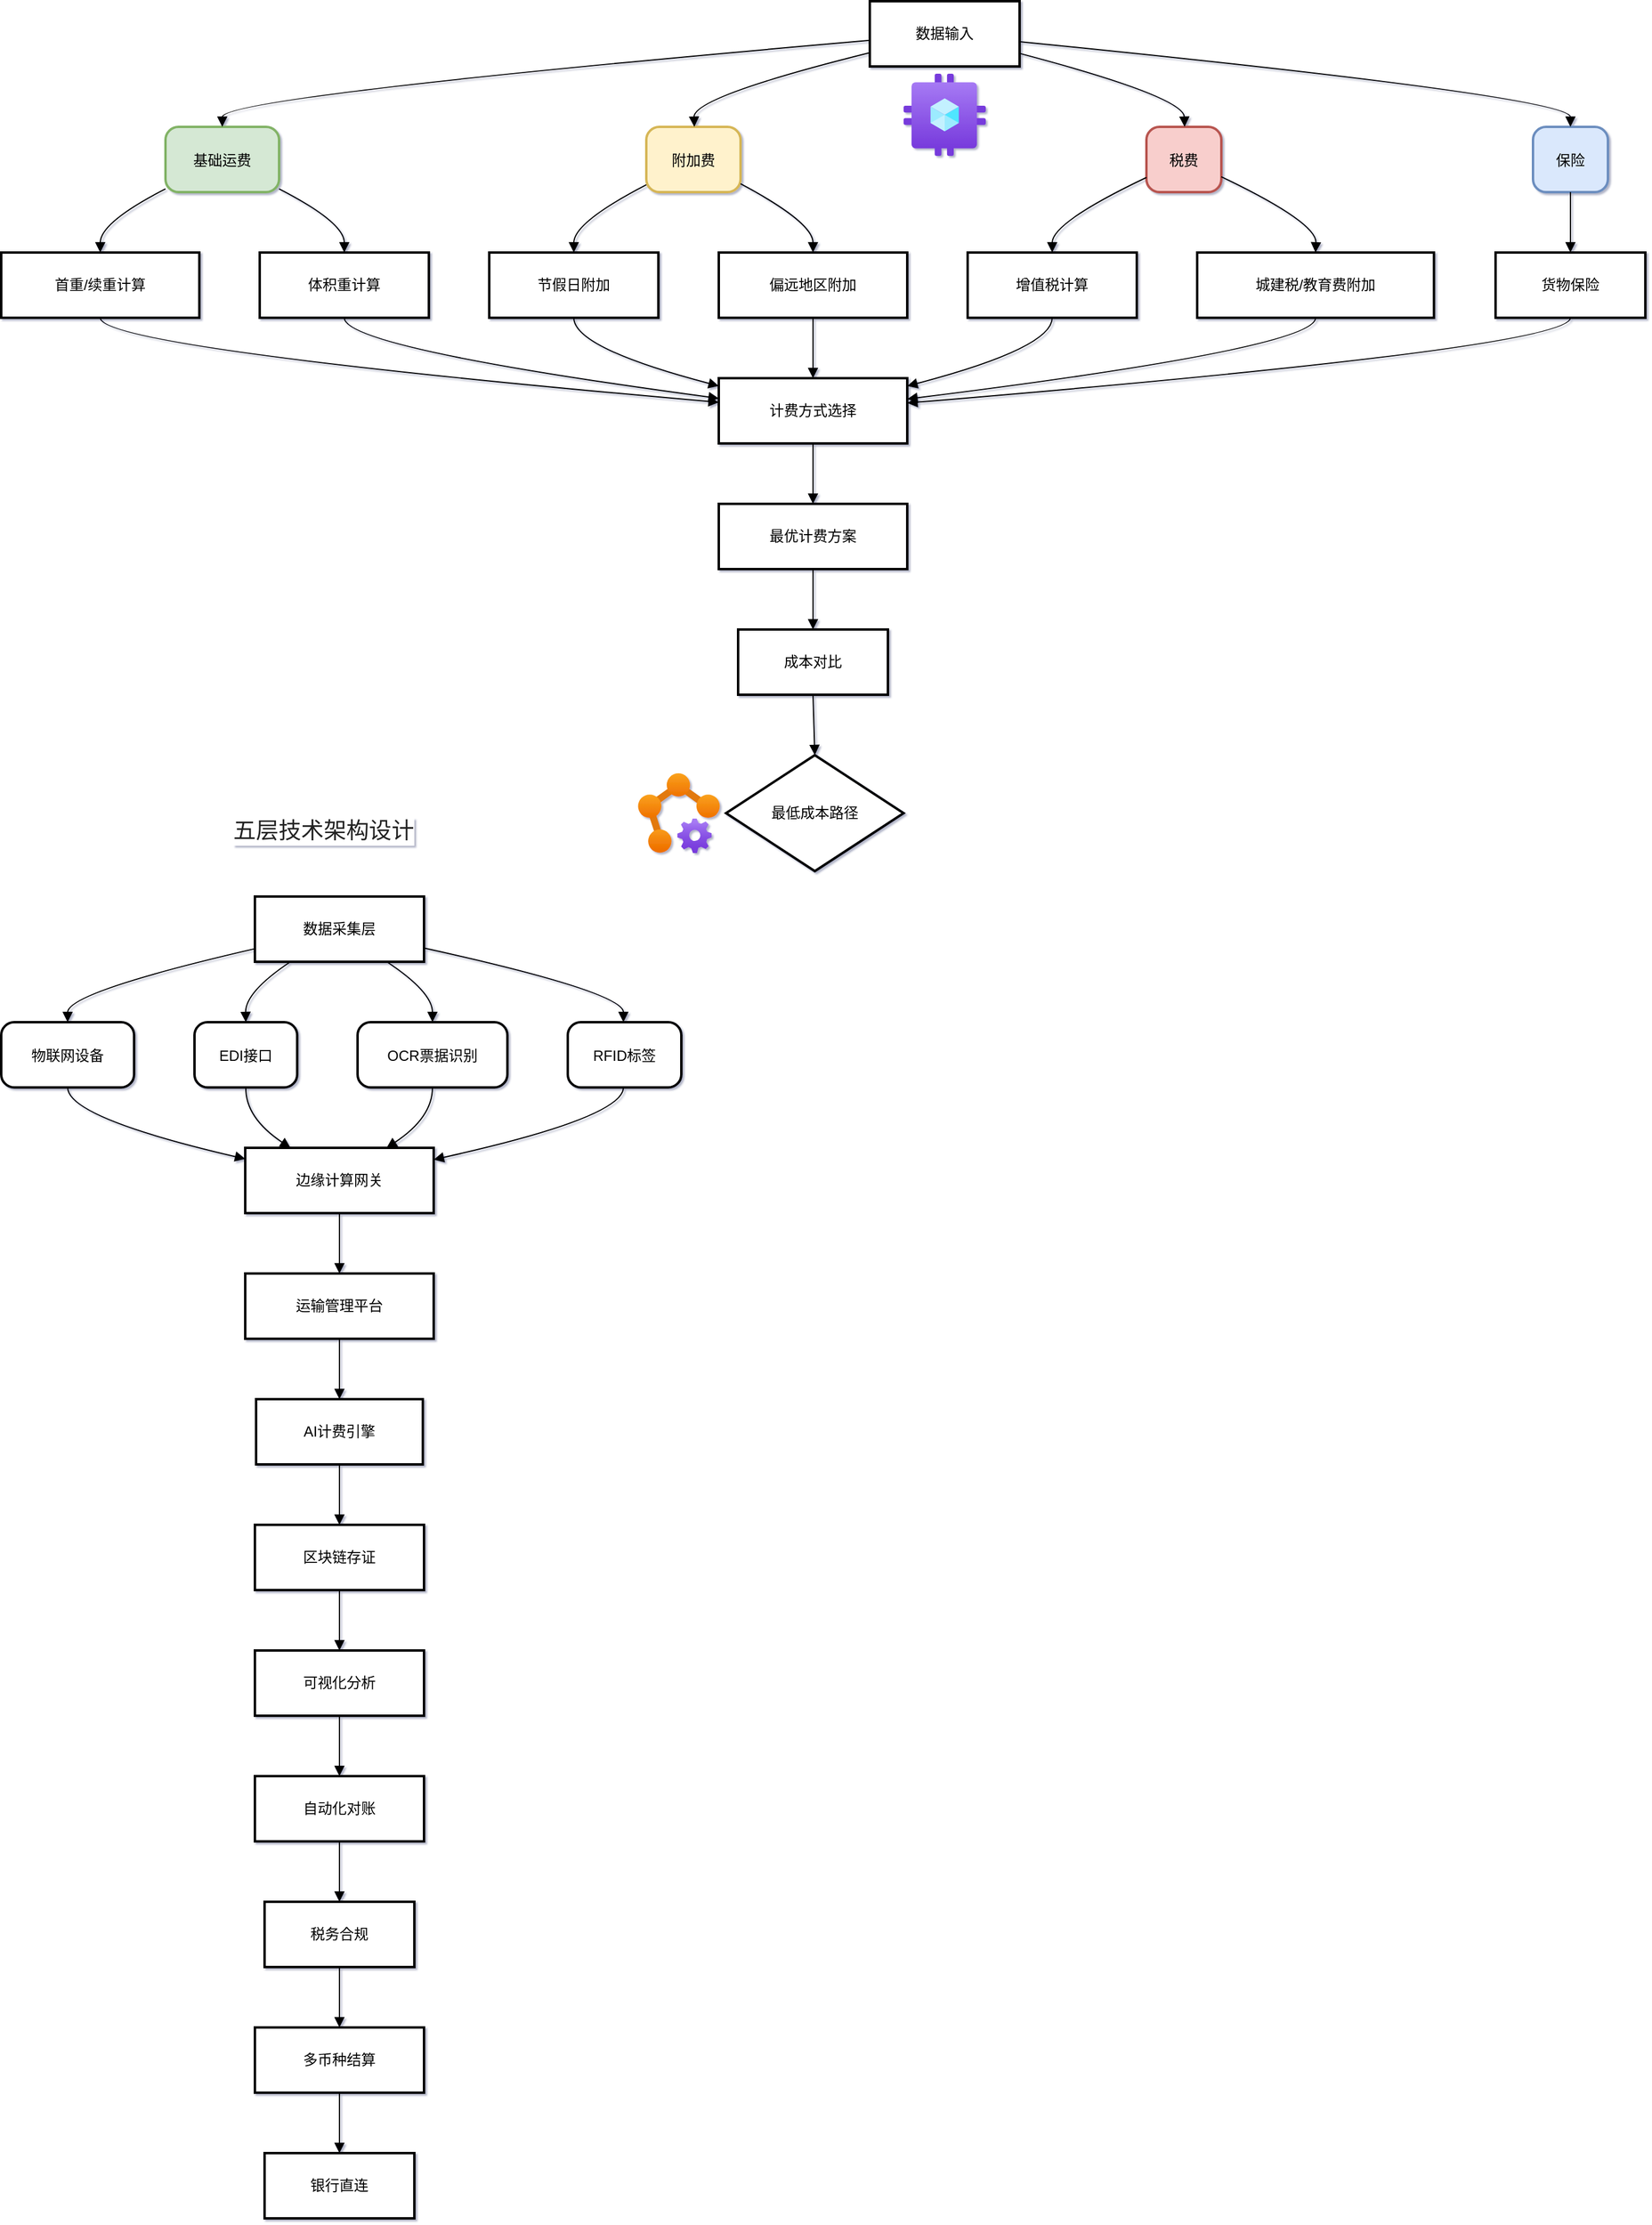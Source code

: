 <mxfile version="26.1.0">
  <diagram name="第 1 页" id="s2zsoTd08OsEWJ79VfwP">
    <mxGraphModel dx="1606" dy="1163" grid="0" gridSize="10" guides="1" tooltips="1" connect="1" arrows="1" fold="1" page="1" pageScale="1" pageWidth="827" pageHeight="1169" background="none" math="0" shadow="1">
      <root>
        <mxCell id="0" />
        <mxCell id="1" parent="0" />
        <mxCell id="xq2g6MedZjjFbTOwL8Yl-2" value="数据输入" style="whiteSpace=wrap;strokeWidth=2;" vertex="1" parent="1">
          <mxGeometry x="739" y="20" width="124" height="54" as="geometry" />
        </mxCell>
        <mxCell id="xq2g6MedZjjFbTOwL8Yl-3" value="基础运费" style="rounded=1;arcSize=20;strokeWidth=2;fillColor=#d5e8d4;strokeColor=#82b366;" vertex="1" parent="1">
          <mxGeometry x="156" y="124" width="94" height="54" as="geometry" />
        </mxCell>
        <mxCell id="xq2g6MedZjjFbTOwL8Yl-4" value="附加费" style="rounded=1;arcSize=20;strokeWidth=2;fillColor=#fff2cc;strokeColor=#d6b656;" vertex="1" parent="1">
          <mxGeometry x="554" y="124" width="78" height="54" as="geometry" />
        </mxCell>
        <mxCell id="xq2g6MedZjjFbTOwL8Yl-5" value="税费" style="rounded=1;arcSize=20;strokeWidth=2;fillColor=#f8cecc;strokeColor=#b85450;" vertex="1" parent="1">
          <mxGeometry x="968" y="124" width="62" height="54" as="geometry" />
        </mxCell>
        <mxCell id="xq2g6MedZjjFbTOwL8Yl-6" value="保险" style="rounded=1;arcSize=20;strokeWidth=2;fillColor=#dae8fc;strokeColor=#6c8ebf;" vertex="1" parent="1">
          <mxGeometry x="1288" y="124" width="62" height="54" as="geometry" />
        </mxCell>
        <mxCell id="xq2g6MedZjjFbTOwL8Yl-7" value="首重/续重计算" style="whiteSpace=wrap;strokeWidth=2;" vertex="1" parent="1">
          <mxGeometry x="20" y="228" width="164" height="54" as="geometry" />
        </mxCell>
        <mxCell id="xq2g6MedZjjFbTOwL8Yl-8" value="体积重计算" style="whiteSpace=wrap;strokeWidth=2;" vertex="1" parent="1">
          <mxGeometry x="234" y="228" width="140" height="54" as="geometry" />
        </mxCell>
        <mxCell id="xq2g6MedZjjFbTOwL8Yl-9" value="节假日附加" style="whiteSpace=wrap;strokeWidth=2;" vertex="1" parent="1">
          <mxGeometry x="424" y="228" width="140" height="54" as="geometry" />
        </mxCell>
        <mxCell id="xq2g6MedZjjFbTOwL8Yl-10" value="偏远地区附加" style="whiteSpace=wrap;strokeWidth=2;" vertex="1" parent="1">
          <mxGeometry x="614" y="228" width="156" height="54" as="geometry" />
        </mxCell>
        <mxCell id="xq2g6MedZjjFbTOwL8Yl-11" value="增值税计算" style="whiteSpace=wrap;strokeWidth=2;" vertex="1" parent="1">
          <mxGeometry x="820" y="228" width="140" height="54" as="geometry" />
        </mxCell>
        <mxCell id="xq2g6MedZjjFbTOwL8Yl-12" value="城建税/教育费附加" style="whiteSpace=wrap;strokeWidth=2;" vertex="1" parent="1">
          <mxGeometry x="1010" y="228" width="196" height="54" as="geometry" />
        </mxCell>
        <mxCell id="xq2g6MedZjjFbTOwL8Yl-13" value="货物保险" style="whiteSpace=wrap;strokeWidth=2;" vertex="1" parent="1">
          <mxGeometry x="1257" y="228" width="124" height="54" as="geometry" />
        </mxCell>
        <mxCell id="xq2g6MedZjjFbTOwL8Yl-14" value="计费方式选择" style="whiteSpace=wrap;strokeWidth=2;" vertex="1" parent="1">
          <mxGeometry x="614" y="332" width="156" height="54" as="geometry" />
        </mxCell>
        <mxCell id="xq2g6MedZjjFbTOwL8Yl-15" value="最优计费方案" style="whiteSpace=wrap;strokeWidth=2;rounded=0;shadow=0;glass=0;" vertex="1" parent="1">
          <mxGeometry x="614" y="436" width="156" height="54" as="geometry" />
        </mxCell>
        <mxCell id="xq2g6MedZjjFbTOwL8Yl-16" value="成本对比" style="whiteSpace=wrap;strokeWidth=2;" vertex="1" parent="1">
          <mxGeometry x="630" y="540" width="124" height="54" as="geometry" />
        </mxCell>
        <mxCell id="xq2g6MedZjjFbTOwL8Yl-17" value="最低成本路径" style="rhombus;strokeWidth=2;whiteSpace=wrap;" vertex="1" parent="1">
          <mxGeometry x="620" y="644" width="147" height="96" as="geometry" />
        </mxCell>
        <mxCell id="xq2g6MedZjjFbTOwL8Yl-18" value="" style="curved=1;startArrow=none;endArrow=block;exitX=0;exitY=0.6;entryX=0.5;entryY=0;rounded=0;" edge="1" parent="1" source="xq2g6MedZjjFbTOwL8Yl-2" target="xq2g6MedZjjFbTOwL8Yl-3">
          <mxGeometry relative="1" as="geometry">
            <Array as="points">
              <mxPoint x="203" y="99" />
            </Array>
          </mxGeometry>
        </mxCell>
        <mxCell id="xq2g6MedZjjFbTOwL8Yl-19" value="" style="curved=1;startArrow=none;endArrow=block;exitX=0;exitY=0.79;entryX=0.51;entryY=0;rounded=0;" edge="1" parent="1" source="xq2g6MedZjjFbTOwL8Yl-2" target="xq2g6MedZjjFbTOwL8Yl-4">
          <mxGeometry relative="1" as="geometry">
            <Array as="points">
              <mxPoint x="593" y="99" />
            </Array>
          </mxGeometry>
        </mxCell>
        <mxCell id="xq2g6MedZjjFbTOwL8Yl-20" value="" style="curved=1;startArrow=none;endArrow=block;exitX=1;exitY=0.8;entryX=0.51;entryY=0;rounded=0;" edge="1" parent="1" source="xq2g6MedZjjFbTOwL8Yl-2" target="xq2g6MedZjjFbTOwL8Yl-5">
          <mxGeometry relative="1" as="geometry">
            <Array as="points">
              <mxPoint x="999" y="99" />
            </Array>
          </mxGeometry>
        </mxCell>
        <mxCell id="xq2g6MedZjjFbTOwL8Yl-21" value="" style="curved=1;startArrow=none;endArrow=block;exitX=1;exitY=0.62;entryX=0.5;entryY=0;rounded=0;" edge="1" parent="1" source="xq2g6MedZjjFbTOwL8Yl-2" target="xq2g6MedZjjFbTOwL8Yl-6">
          <mxGeometry relative="1" as="geometry">
            <Array as="points">
              <mxPoint x="1319" y="99" />
            </Array>
          </mxGeometry>
        </mxCell>
        <mxCell id="xq2g6MedZjjFbTOwL8Yl-22" value="" style="curved=1;startArrow=none;endArrow=block;exitX=0;exitY=0.95;entryX=0.5;entryY=0;rounded=0;" edge="1" parent="1" source="xq2g6MedZjjFbTOwL8Yl-3" target="xq2g6MedZjjFbTOwL8Yl-7">
          <mxGeometry relative="1" as="geometry">
            <Array as="points">
              <mxPoint x="102" y="203" />
            </Array>
          </mxGeometry>
        </mxCell>
        <mxCell id="xq2g6MedZjjFbTOwL8Yl-23" value="" style="curved=1;startArrow=none;endArrow=block;exitX=1;exitY=0.95;entryX=0.5;entryY=0;rounded=0;" edge="1" parent="1" source="xq2g6MedZjjFbTOwL8Yl-3" target="xq2g6MedZjjFbTOwL8Yl-8">
          <mxGeometry relative="1" as="geometry">
            <Array as="points">
              <mxPoint x="304" y="203" />
            </Array>
          </mxGeometry>
        </mxCell>
        <mxCell id="xq2g6MedZjjFbTOwL8Yl-24" value="" style="curved=1;startArrow=none;endArrow=block;exitX=0.01;exitY=0.88;entryX=0.5;entryY=0;rounded=0;" edge="1" parent="1" source="xq2g6MedZjjFbTOwL8Yl-4" target="xq2g6MedZjjFbTOwL8Yl-9">
          <mxGeometry relative="1" as="geometry">
            <Array as="points">
              <mxPoint x="494" y="203" />
            </Array>
          </mxGeometry>
        </mxCell>
        <mxCell id="xq2g6MedZjjFbTOwL8Yl-25" value="" style="curved=1;startArrow=none;endArrow=block;exitX=1.01;exitY=0.88;entryX=0.5;entryY=0;rounded=0;" edge="1" parent="1" source="xq2g6MedZjjFbTOwL8Yl-4" target="xq2g6MedZjjFbTOwL8Yl-10">
          <mxGeometry relative="1" as="geometry">
            <Array as="points">
              <mxPoint x="692" y="203" />
            </Array>
          </mxGeometry>
        </mxCell>
        <mxCell id="xq2g6MedZjjFbTOwL8Yl-26" value="" style="curved=1;startArrow=none;endArrow=block;exitX=0.01;exitY=0.77;entryX=0.5;entryY=0;rounded=0;" edge="1" parent="1" source="xq2g6MedZjjFbTOwL8Yl-5" target="xq2g6MedZjjFbTOwL8Yl-11">
          <mxGeometry relative="1" as="geometry">
            <Array as="points">
              <mxPoint x="890" y="203" />
            </Array>
          </mxGeometry>
        </mxCell>
        <mxCell id="xq2g6MedZjjFbTOwL8Yl-27" value="" style="curved=1;startArrow=none;endArrow=block;exitX=1.01;exitY=0.77;entryX=0.5;entryY=0;rounded=0;" edge="1" parent="1" source="xq2g6MedZjjFbTOwL8Yl-5" target="xq2g6MedZjjFbTOwL8Yl-12">
          <mxGeometry relative="1" as="geometry">
            <Array as="points">
              <mxPoint x="1109" y="203" />
            </Array>
          </mxGeometry>
        </mxCell>
        <mxCell id="xq2g6MedZjjFbTOwL8Yl-28" value="" style="curved=1;startArrow=none;endArrow=block;exitX=0.5;exitY=1;entryX=0.5;entryY=0;rounded=0;" edge="1" parent="1" source="xq2g6MedZjjFbTOwL8Yl-6" target="xq2g6MedZjjFbTOwL8Yl-13">
          <mxGeometry relative="1" as="geometry">
            <Array as="points" />
          </mxGeometry>
        </mxCell>
        <mxCell id="xq2g6MedZjjFbTOwL8Yl-29" value="" style="curved=1;startArrow=none;endArrow=block;exitX=0.5;exitY=1;entryX=0;entryY=0.37;rounded=0;" edge="1" parent="1" source="xq2g6MedZjjFbTOwL8Yl-7" target="xq2g6MedZjjFbTOwL8Yl-14">
          <mxGeometry relative="1" as="geometry">
            <Array as="points">
              <mxPoint x="102" y="307" />
            </Array>
          </mxGeometry>
        </mxCell>
        <mxCell id="xq2g6MedZjjFbTOwL8Yl-30" value="" style="curved=1;startArrow=none;endArrow=block;exitX=0.5;exitY=1;entryX=0;entryY=0.31;rounded=0;" edge="1" parent="1" source="xq2g6MedZjjFbTOwL8Yl-8" target="xq2g6MedZjjFbTOwL8Yl-14">
          <mxGeometry relative="1" as="geometry">
            <Array as="points">
              <mxPoint x="304" y="307" />
            </Array>
          </mxGeometry>
        </mxCell>
        <mxCell id="xq2g6MedZjjFbTOwL8Yl-31" value="" style="curved=1;startArrow=none;endArrow=block;exitX=0.5;exitY=1;entryX=0;entryY=0.12;rounded=0;" edge="1" parent="1" source="xq2g6MedZjjFbTOwL8Yl-9" target="xq2g6MedZjjFbTOwL8Yl-14">
          <mxGeometry relative="1" as="geometry">
            <Array as="points">
              <mxPoint x="494" y="307" />
            </Array>
          </mxGeometry>
        </mxCell>
        <mxCell id="xq2g6MedZjjFbTOwL8Yl-32" value="" style="curved=1;startArrow=none;endArrow=block;exitX=0.5;exitY=1;entryX=0.5;entryY=0;rounded=0;" edge="1" parent="1" source="xq2g6MedZjjFbTOwL8Yl-10" target="xq2g6MedZjjFbTOwL8Yl-14">
          <mxGeometry relative="1" as="geometry">
            <Array as="points" />
          </mxGeometry>
        </mxCell>
        <mxCell id="xq2g6MedZjjFbTOwL8Yl-33" value="" style="curved=1;startArrow=none;endArrow=block;exitX=0.5;exitY=1;entryX=1;entryY=0.12;rounded=0;" edge="1" parent="1" source="xq2g6MedZjjFbTOwL8Yl-11" target="xq2g6MedZjjFbTOwL8Yl-14">
          <mxGeometry relative="1" as="geometry">
            <Array as="points">
              <mxPoint x="890" y="307" />
            </Array>
          </mxGeometry>
        </mxCell>
        <mxCell id="xq2g6MedZjjFbTOwL8Yl-34" value="" style="curved=1;startArrow=none;endArrow=block;exitX=0.5;exitY=1;entryX=1;entryY=0.32;rounded=0;" edge="1" parent="1" source="xq2g6MedZjjFbTOwL8Yl-12" target="xq2g6MedZjjFbTOwL8Yl-14">
          <mxGeometry relative="1" as="geometry">
            <Array as="points">
              <mxPoint x="1109" y="307" />
            </Array>
          </mxGeometry>
        </mxCell>
        <mxCell id="xq2g6MedZjjFbTOwL8Yl-35" value="" style="curved=1;startArrow=none;endArrow=block;exitX=0.5;exitY=1;entryX=1;entryY=0.38;rounded=0;" edge="1" parent="1" source="xq2g6MedZjjFbTOwL8Yl-13" target="xq2g6MedZjjFbTOwL8Yl-14">
          <mxGeometry relative="1" as="geometry">
            <Array as="points">
              <mxPoint x="1319" y="307" />
            </Array>
          </mxGeometry>
        </mxCell>
        <mxCell id="xq2g6MedZjjFbTOwL8Yl-36" value="" style="curved=1;startArrow=none;endArrow=block;exitX=0.5;exitY=1;entryX=0.5;entryY=0;rounded=0;" edge="1" parent="1" source="xq2g6MedZjjFbTOwL8Yl-14" target="xq2g6MedZjjFbTOwL8Yl-15">
          <mxGeometry relative="1" as="geometry">
            <Array as="points" />
          </mxGeometry>
        </mxCell>
        <mxCell id="xq2g6MedZjjFbTOwL8Yl-37" value="" style="curved=1;startArrow=none;endArrow=block;exitX=0.5;exitY=1;entryX=0.5;entryY=0;rounded=0;" edge="1" parent="1" source="xq2g6MedZjjFbTOwL8Yl-15" target="xq2g6MedZjjFbTOwL8Yl-16">
          <mxGeometry relative="1" as="geometry">
            <Array as="points" />
          </mxGeometry>
        </mxCell>
        <mxCell id="xq2g6MedZjjFbTOwL8Yl-38" value="" style="curved=1;startArrow=none;endArrow=block;exitX=0.5;exitY=1;entryX=0.5;entryY=0;rounded=0;" edge="1" parent="1" source="xq2g6MedZjjFbTOwL8Yl-16" target="xq2g6MedZjjFbTOwL8Yl-17">
          <mxGeometry relative="1" as="geometry">
            <Array as="points" />
          </mxGeometry>
        </mxCell>
        <mxCell id="xq2g6MedZjjFbTOwL8Yl-39" value="" style="image;aspect=fixed;html=1;points=[];align=center;fontSize=12;image=img/lib/azure2/compute/Azure_Compute_Galleries.svg;" vertex="1" parent="1">
          <mxGeometry x="767" y="80" width="68" height="68" as="geometry" />
        </mxCell>
        <mxCell id="xq2g6MedZjjFbTOwL8Yl-40" value="" style="image;aspect=fixed;html=1;points=[];align=center;fontSize=12;image=img/lib/azure2/compute/Managed_Service_Fabric.svg;" vertex="1" parent="1">
          <mxGeometry x="547" y="659" width="68" height="66" as="geometry" />
        </mxCell>
        <mxCell id="xq2g6MedZjjFbTOwL8Yl-41" value="数据采集层" style="whiteSpace=wrap;strokeWidth=2;" vertex="1" parent="1">
          <mxGeometry x="230" y="761" width="140" height="54" as="geometry" />
        </mxCell>
        <mxCell id="xq2g6MedZjjFbTOwL8Yl-42" value="物联网设备" style="rounded=1;arcSize=20;strokeWidth=2" vertex="1" parent="1">
          <mxGeometry x="20" y="865" width="110" height="54" as="geometry" />
        </mxCell>
        <mxCell id="xq2g6MedZjjFbTOwL8Yl-43" value="EDI接口" style="rounded=1;arcSize=20;strokeWidth=2" vertex="1" parent="1">
          <mxGeometry x="180" y="865" width="85" height="54" as="geometry" />
        </mxCell>
        <mxCell id="xq2g6MedZjjFbTOwL8Yl-44" value="OCR票据识别" style="rounded=1;arcSize=20;strokeWidth=2" vertex="1" parent="1">
          <mxGeometry x="315" y="865" width="124" height="54" as="geometry" />
        </mxCell>
        <mxCell id="xq2g6MedZjjFbTOwL8Yl-45" value="RFID标签" style="rounded=1;arcSize=20;strokeWidth=2" vertex="1" parent="1">
          <mxGeometry x="489" y="865" width="94" height="54" as="geometry" />
        </mxCell>
        <mxCell id="xq2g6MedZjjFbTOwL8Yl-46" value="边缘计算网关" style="whiteSpace=wrap;strokeWidth=2;" vertex="1" parent="1">
          <mxGeometry x="222" y="969" width="156" height="54" as="geometry" />
        </mxCell>
        <mxCell id="xq2g6MedZjjFbTOwL8Yl-47" value="运输管理平台" style="whiteSpace=wrap;strokeWidth=2;" vertex="1" parent="1">
          <mxGeometry x="222" y="1073" width="156" height="54" as="geometry" />
        </mxCell>
        <mxCell id="xq2g6MedZjjFbTOwL8Yl-48" value="AI计费引擎" style="whiteSpace=wrap;strokeWidth=2;" vertex="1" parent="1">
          <mxGeometry x="231" y="1177" width="138" height="54" as="geometry" />
        </mxCell>
        <mxCell id="xq2g6MedZjjFbTOwL8Yl-49" value="区块链存证" style="whiteSpace=wrap;strokeWidth=2;" vertex="1" parent="1">
          <mxGeometry x="230" y="1281" width="140" height="54" as="geometry" />
        </mxCell>
        <mxCell id="xq2g6MedZjjFbTOwL8Yl-50" value="可视化分析" style="whiteSpace=wrap;strokeWidth=2;" vertex="1" parent="1">
          <mxGeometry x="230" y="1385" width="140" height="54" as="geometry" />
        </mxCell>
        <mxCell id="xq2g6MedZjjFbTOwL8Yl-51" value="自动化对账" style="whiteSpace=wrap;strokeWidth=2;" vertex="1" parent="1">
          <mxGeometry x="230" y="1489" width="140" height="54" as="geometry" />
        </mxCell>
        <mxCell id="xq2g6MedZjjFbTOwL8Yl-52" value="税务合规" style="whiteSpace=wrap;strokeWidth=2;" vertex="1" parent="1">
          <mxGeometry x="238" y="1593" width="124" height="54" as="geometry" />
        </mxCell>
        <mxCell id="xq2g6MedZjjFbTOwL8Yl-53" value="多币种结算" style="whiteSpace=wrap;strokeWidth=2;" vertex="1" parent="1">
          <mxGeometry x="230" y="1697" width="140" height="54" as="geometry" />
        </mxCell>
        <mxCell id="xq2g6MedZjjFbTOwL8Yl-54" value="银行直连" style="whiteSpace=wrap;strokeWidth=2;" vertex="1" parent="1">
          <mxGeometry x="238" y="1801" width="124" height="54" as="geometry" />
        </mxCell>
        <mxCell id="xq2g6MedZjjFbTOwL8Yl-55" value="" style="curved=1;startArrow=none;endArrow=block;exitX=0;exitY=0.8;entryX=0.5;entryY=0;rounded=0;" edge="1" parent="1" source="xq2g6MedZjjFbTOwL8Yl-41" target="xq2g6MedZjjFbTOwL8Yl-42">
          <mxGeometry relative="1" as="geometry">
            <Array as="points">
              <mxPoint x="75" y="840" />
            </Array>
          </mxGeometry>
        </mxCell>
        <mxCell id="xq2g6MedZjjFbTOwL8Yl-56" value="" style="curved=1;startArrow=none;endArrow=block;exitX=0.21;exitY=1;entryX=0.5;entryY=0;rounded=0;" edge="1" parent="1" source="xq2g6MedZjjFbTOwL8Yl-41" target="xq2g6MedZjjFbTOwL8Yl-43">
          <mxGeometry relative="1" as="geometry">
            <Array as="points">
              <mxPoint x="222" y="840" />
            </Array>
          </mxGeometry>
        </mxCell>
        <mxCell id="xq2g6MedZjjFbTOwL8Yl-57" value="" style="curved=1;startArrow=none;endArrow=block;exitX=0.78;exitY=1;entryX=0.5;entryY=0;rounded=0;" edge="1" parent="1" source="xq2g6MedZjjFbTOwL8Yl-41" target="xq2g6MedZjjFbTOwL8Yl-44">
          <mxGeometry relative="1" as="geometry">
            <Array as="points">
              <mxPoint x="377" y="840" />
            </Array>
          </mxGeometry>
        </mxCell>
        <mxCell id="xq2g6MedZjjFbTOwL8Yl-58" value="" style="curved=1;startArrow=none;endArrow=block;exitX=1;exitY=0.79;entryX=0.49;entryY=0;rounded=0;" edge="1" parent="1" source="xq2g6MedZjjFbTOwL8Yl-41" target="xq2g6MedZjjFbTOwL8Yl-45">
          <mxGeometry relative="1" as="geometry">
            <Array as="points">
              <mxPoint x="535" y="840" />
            </Array>
          </mxGeometry>
        </mxCell>
        <mxCell id="xq2g6MedZjjFbTOwL8Yl-59" value="" style="curved=1;startArrow=none;endArrow=block;exitX=0.5;exitY=1;entryX=0;entryY=0.17;rounded=0;" edge="1" parent="1" source="xq2g6MedZjjFbTOwL8Yl-42" target="xq2g6MedZjjFbTOwL8Yl-46">
          <mxGeometry relative="1" as="geometry">
            <Array as="points">
              <mxPoint x="75" y="944" />
            </Array>
          </mxGeometry>
        </mxCell>
        <mxCell id="xq2g6MedZjjFbTOwL8Yl-60" value="" style="curved=1;startArrow=none;endArrow=block;exitX=0.5;exitY=1;entryX=0.24;entryY=0;rounded=0;" edge="1" parent="1" source="xq2g6MedZjjFbTOwL8Yl-43" target="xq2g6MedZjjFbTOwL8Yl-46">
          <mxGeometry relative="1" as="geometry">
            <Array as="points">
              <mxPoint x="222" y="944" />
            </Array>
          </mxGeometry>
        </mxCell>
        <mxCell id="xq2g6MedZjjFbTOwL8Yl-61" value="" style="curved=1;startArrow=none;endArrow=block;exitX=0.5;exitY=1;entryX=0.75;entryY=0;rounded=0;" edge="1" parent="1" source="xq2g6MedZjjFbTOwL8Yl-44" target="xq2g6MedZjjFbTOwL8Yl-46">
          <mxGeometry relative="1" as="geometry">
            <Array as="points">
              <mxPoint x="377" y="944" />
            </Array>
          </mxGeometry>
        </mxCell>
        <mxCell id="xq2g6MedZjjFbTOwL8Yl-62" value="" style="curved=1;startArrow=none;endArrow=block;exitX=0.49;exitY=1;entryX=1;entryY=0.18;rounded=0;" edge="1" parent="1" source="xq2g6MedZjjFbTOwL8Yl-45" target="xq2g6MedZjjFbTOwL8Yl-46">
          <mxGeometry relative="1" as="geometry">
            <Array as="points">
              <mxPoint x="535" y="944" />
            </Array>
          </mxGeometry>
        </mxCell>
        <mxCell id="xq2g6MedZjjFbTOwL8Yl-63" value="" style="curved=1;startArrow=none;endArrow=block;exitX=0.5;exitY=1;entryX=0.5;entryY=0;rounded=0;" edge="1" parent="1" source="xq2g6MedZjjFbTOwL8Yl-46" target="xq2g6MedZjjFbTOwL8Yl-47">
          <mxGeometry relative="1" as="geometry">
            <Array as="points" />
          </mxGeometry>
        </mxCell>
        <mxCell id="xq2g6MedZjjFbTOwL8Yl-64" value="" style="curved=1;startArrow=none;endArrow=block;exitX=0.5;exitY=1;entryX=0.5;entryY=0;rounded=0;" edge="1" parent="1" source="xq2g6MedZjjFbTOwL8Yl-47" target="xq2g6MedZjjFbTOwL8Yl-48">
          <mxGeometry relative="1" as="geometry">
            <Array as="points" />
          </mxGeometry>
        </mxCell>
        <mxCell id="xq2g6MedZjjFbTOwL8Yl-65" value="" style="curved=1;startArrow=none;endArrow=block;exitX=0.5;exitY=1;entryX=0.5;entryY=0;rounded=0;" edge="1" parent="1" source="xq2g6MedZjjFbTOwL8Yl-48" target="xq2g6MedZjjFbTOwL8Yl-49">
          <mxGeometry relative="1" as="geometry">
            <Array as="points" />
          </mxGeometry>
        </mxCell>
        <mxCell id="xq2g6MedZjjFbTOwL8Yl-66" value="" style="curved=1;startArrow=none;endArrow=block;exitX=0.5;exitY=1;entryX=0.5;entryY=0;rounded=0;" edge="1" parent="1" source="xq2g6MedZjjFbTOwL8Yl-49" target="xq2g6MedZjjFbTOwL8Yl-50">
          <mxGeometry relative="1" as="geometry">
            <Array as="points" />
          </mxGeometry>
        </mxCell>
        <mxCell id="xq2g6MedZjjFbTOwL8Yl-67" value="" style="curved=1;startArrow=none;endArrow=block;exitX=0.5;exitY=1;entryX=0.5;entryY=0;rounded=0;" edge="1" parent="1" source="xq2g6MedZjjFbTOwL8Yl-50" target="xq2g6MedZjjFbTOwL8Yl-51">
          <mxGeometry relative="1" as="geometry">
            <Array as="points" />
          </mxGeometry>
        </mxCell>
        <mxCell id="xq2g6MedZjjFbTOwL8Yl-68" value="" style="curved=1;startArrow=none;endArrow=block;exitX=0.5;exitY=1;entryX=0.5;entryY=0;rounded=0;" edge="1" parent="1" source="xq2g6MedZjjFbTOwL8Yl-51" target="xq2g6MedZjjFbTOwL8Yl-52">
          <mxGeometry relative="1" as="geometry">
            <Array as="points" />
          </mxGeometry>
        </mxCell>
        <mxCell id="xq2g6MedZjjFbTOwL8Yl-69" value="" style="curved=1;startArrow=none;endArrow=block;exitX=0.5;exitY=1;entryX=0.5;entryY=0;rounded=0;" edge="1" parent="1" source="xq2g6MedZjjFbTOwL8Yl-52" target="xq2g6MedZjjFbTOwL8Yl-53">
          <mxGeometry relative="1" as="geometry">
            <Array as="points" />
          </mxGeometry>
        </mxCell>
        <mxCell id="xq2g6MedZjjFbTOwL8Yl-70" value="" style="curved=1;startArrow=none;endArrow=block;exitX=0.5;exitY=1;entryX=0.5;entryY=0;rounded=0;" edge="1" parent="1" source="xq2g6MedZjjFbTOwL8Yl-53" target="xq2g6MedZjjFbTOwL8Yl-54">
          <mxGeometry relative="1" as="geometry">
            <Array as="points" />
          </mxGeometry>
        </mxCell>
        <mxCell id="xq2g6MedZjjFbTOwL8Yl-71" value="&lt;h3 style=&quot;margin: 24px 0px 0px; padding: 0px; font-weight: 500; color: rgba(0, 0, 0, 0.86); font-family: &amp;quot;PingFang SC&amp;quot;, &amp;quot;Microsoft YaHei&amp;quot;, &amp;quot;Arial Regular&amp;quot;; text-align: start; background-color: rgb(255, 255, 255);&quot;&gt;五层技术架构设计&lt;/h3&gt;" style="text;html=1;align=center;verticalAlign=middle;whiteSpace=wrap;rounded=0;fontSize=16;" vertex="1" parent="1">
          <mxGeometry x="174" y="669" width="226" height="52" as="geometry" />
        </mxCell>
      </root>
    </mxGraphModel>
  </diagram>
</mxfile>
